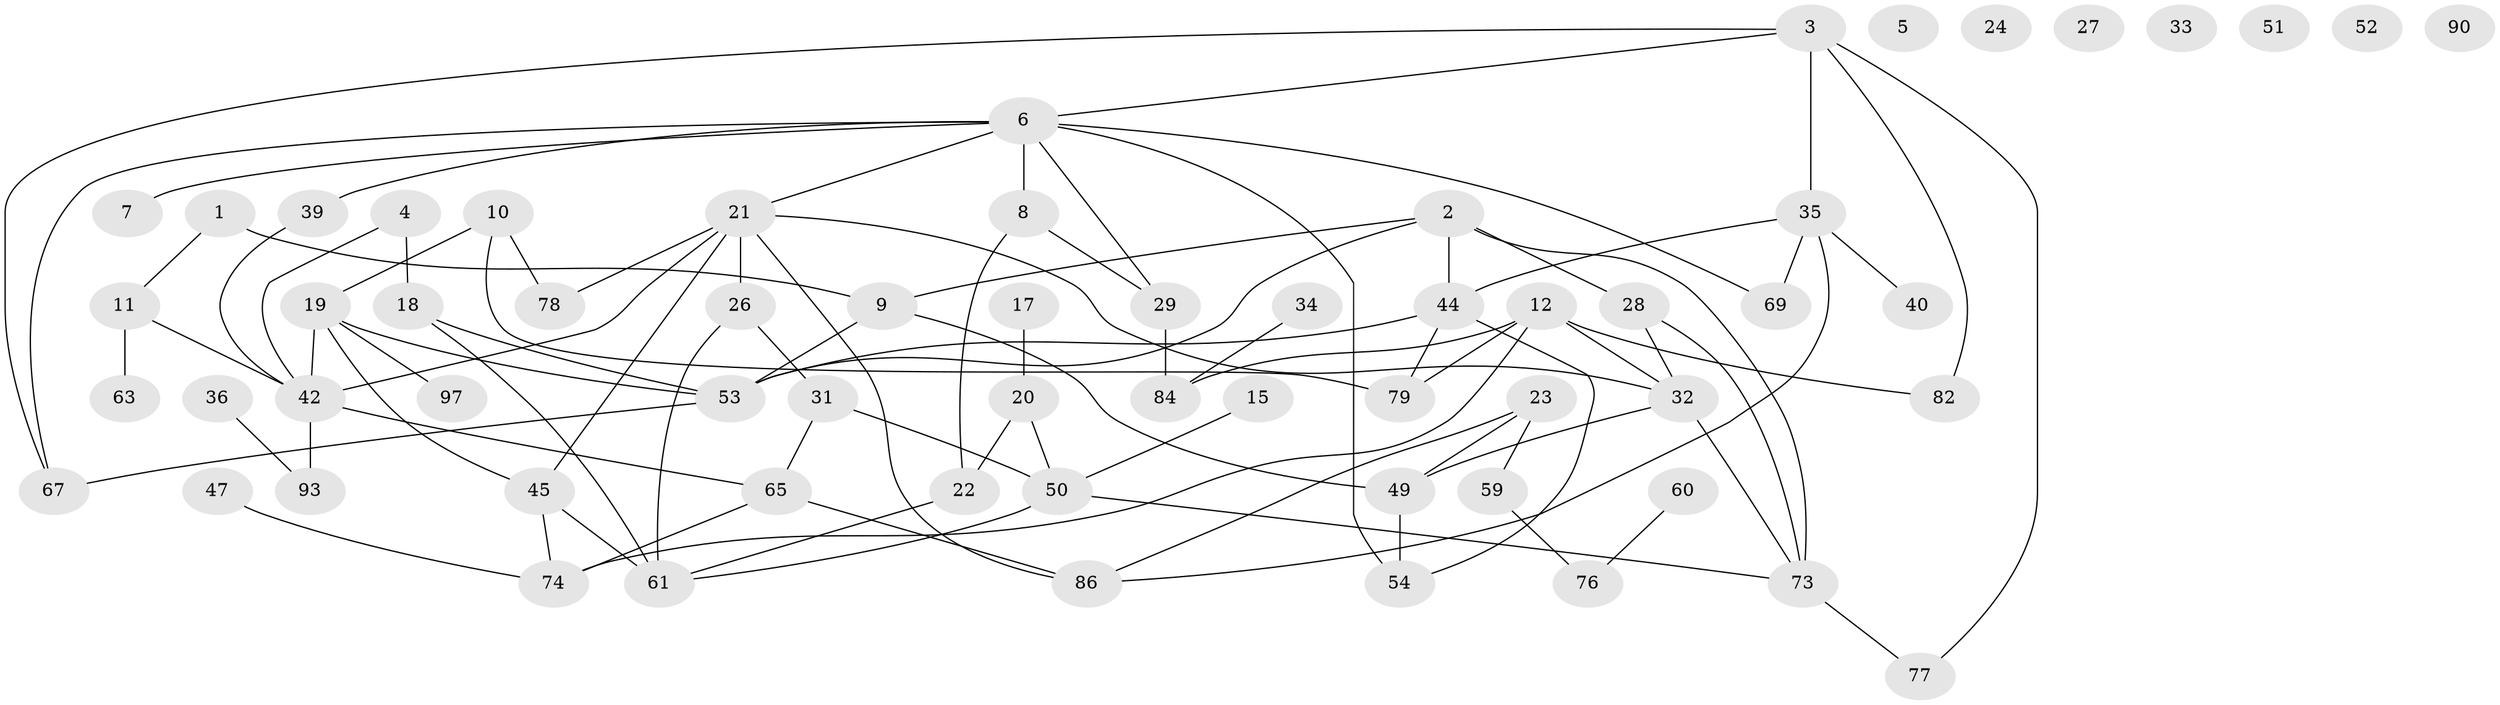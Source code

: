 // original degree distribution, {2: 0.30927835051546393, 5: 0.10309278350515463, 3: 0.21649484536082475, 1: 0.15463917525773196, 4: 0.13402061855670103, 0: 0.061855670103092786, 6: 0.020618556701030927}
// Generated by graph-tools (version 1.1) at 2025/41/03/06/25 10:41:23]
// undirected, 62 vertices, 89 edges
graph export_dot {
graph [start="1"]
  node [color=gray90,style=filled];
  1;
  2 [super="+43"];
  3 [super="+25"];
  4 [super="+37"];
  5 [super="+62"];
  6 [super="+30"];
  7;
  8 [super="+14"];
  9 [super="+13"];
  10 [super="+75"];
  11 [super="+16"];
  12 [super="+72"];
  15;
  17 [super="+38"];
  18 [super="+41"];
  19 [super="+80"];
  20 [super="+70"];
  21 [super="+64"];
  22 [super="+57"];
  23 [super="+83"];
  24;
  26;
  27;
  28;
  29 [super="+46"];
  31 [super="+96"];
  32 [super="+87"];
  33;
  34;
  35 [super="+68"];
  36 [super="+81"];
  39;
  40;
  42 [super="+48"];
  44 [super="+58"];
  45 [super="+89"];
  47;
  49 [super="+55"];
  50 [super="+56"];
  51;
  52;
  53 [super="+92"];
  54;
  59;
  60 [super="+71"];
  61 [super="+91"];
  63;
  65 [super="+66"];
  67;
  69;
  73 [super="+88"];
  74 [super="+94"];
  76;
  77 [super="+95"];
  78;
  79;
  82;
  84 [super="+85"];
  86;
  90;
  93;
  97;
  1 -- 9;
  1 -- 11;
  2 -- 28;
  2 -- 53;
  2 -- 9;
  2 -- 44;
  2 -- 73;
  3 -- 6;
  3 -- 35;
  3 -- 67;
  3 -- 77;
  3 -- 82;
  4 -- 18;
  4 -- 42;
  6 -- 7;
  6 -- 54;
  6 -- 67;
  6 -- 21;
  6 -- 69;
  6 -- 39;
  6 -- 8;
  6 -- 29;
  8 -- 29;
  8 -- 22;
  9 -- 49;
  9 -- 53;
  10 -- 78;
  10 -- 79;
  10 -- 19;
  11 -- 63;
  11 -- 42 [weight=2];
  12 -- 84;
  12 -- 32;
  12 -- 82;
  12 -- 79;
  12 -- 74;
  15 -- 50;
  17 -- 20;
  18 -- 53;
  18 -- 61;
  19 -- 53;
  19 -- 97;
  19 -- 42;
  19 -- 45;
  20 -- 50;
  20 -- 22;
  21 -- 78;
  21 -- 42;
  21 -- 45;
  21 -- 32;
  21 -- 26;
  21 -- 86;
  22 -- 61;
  23 -- 49 [weight=2];
  23 -- 59;
  23 -- 86;
  26 -- 31;
  26 -- 61;
  28 -- 73;
  28 -- 32;
  29 -- 84;
  31 -- 50;
  31 -- 65;
  32 -- 49;
  32 -- 73;
  34 -- 84;
  35 -- 40;
  35 -- 69;
  35 -- 86;
  35 -- 44;
  36 -- 93;
  39 -- 42;
  42 -- 93;
  42 -- 65;
  44 -- 79;
  44 -- 53;
  44 -- 54;
  45 -- 74;
  45 -- 61;
  47 -- 74;
  49 -- 54;
  50 -- 61;
  50 -- 73;
  53 -- 67;
  59 -- 76;
  60 -- 76;
  65 -- 86;
  65 -- 74;
  73 -- 77;
}
